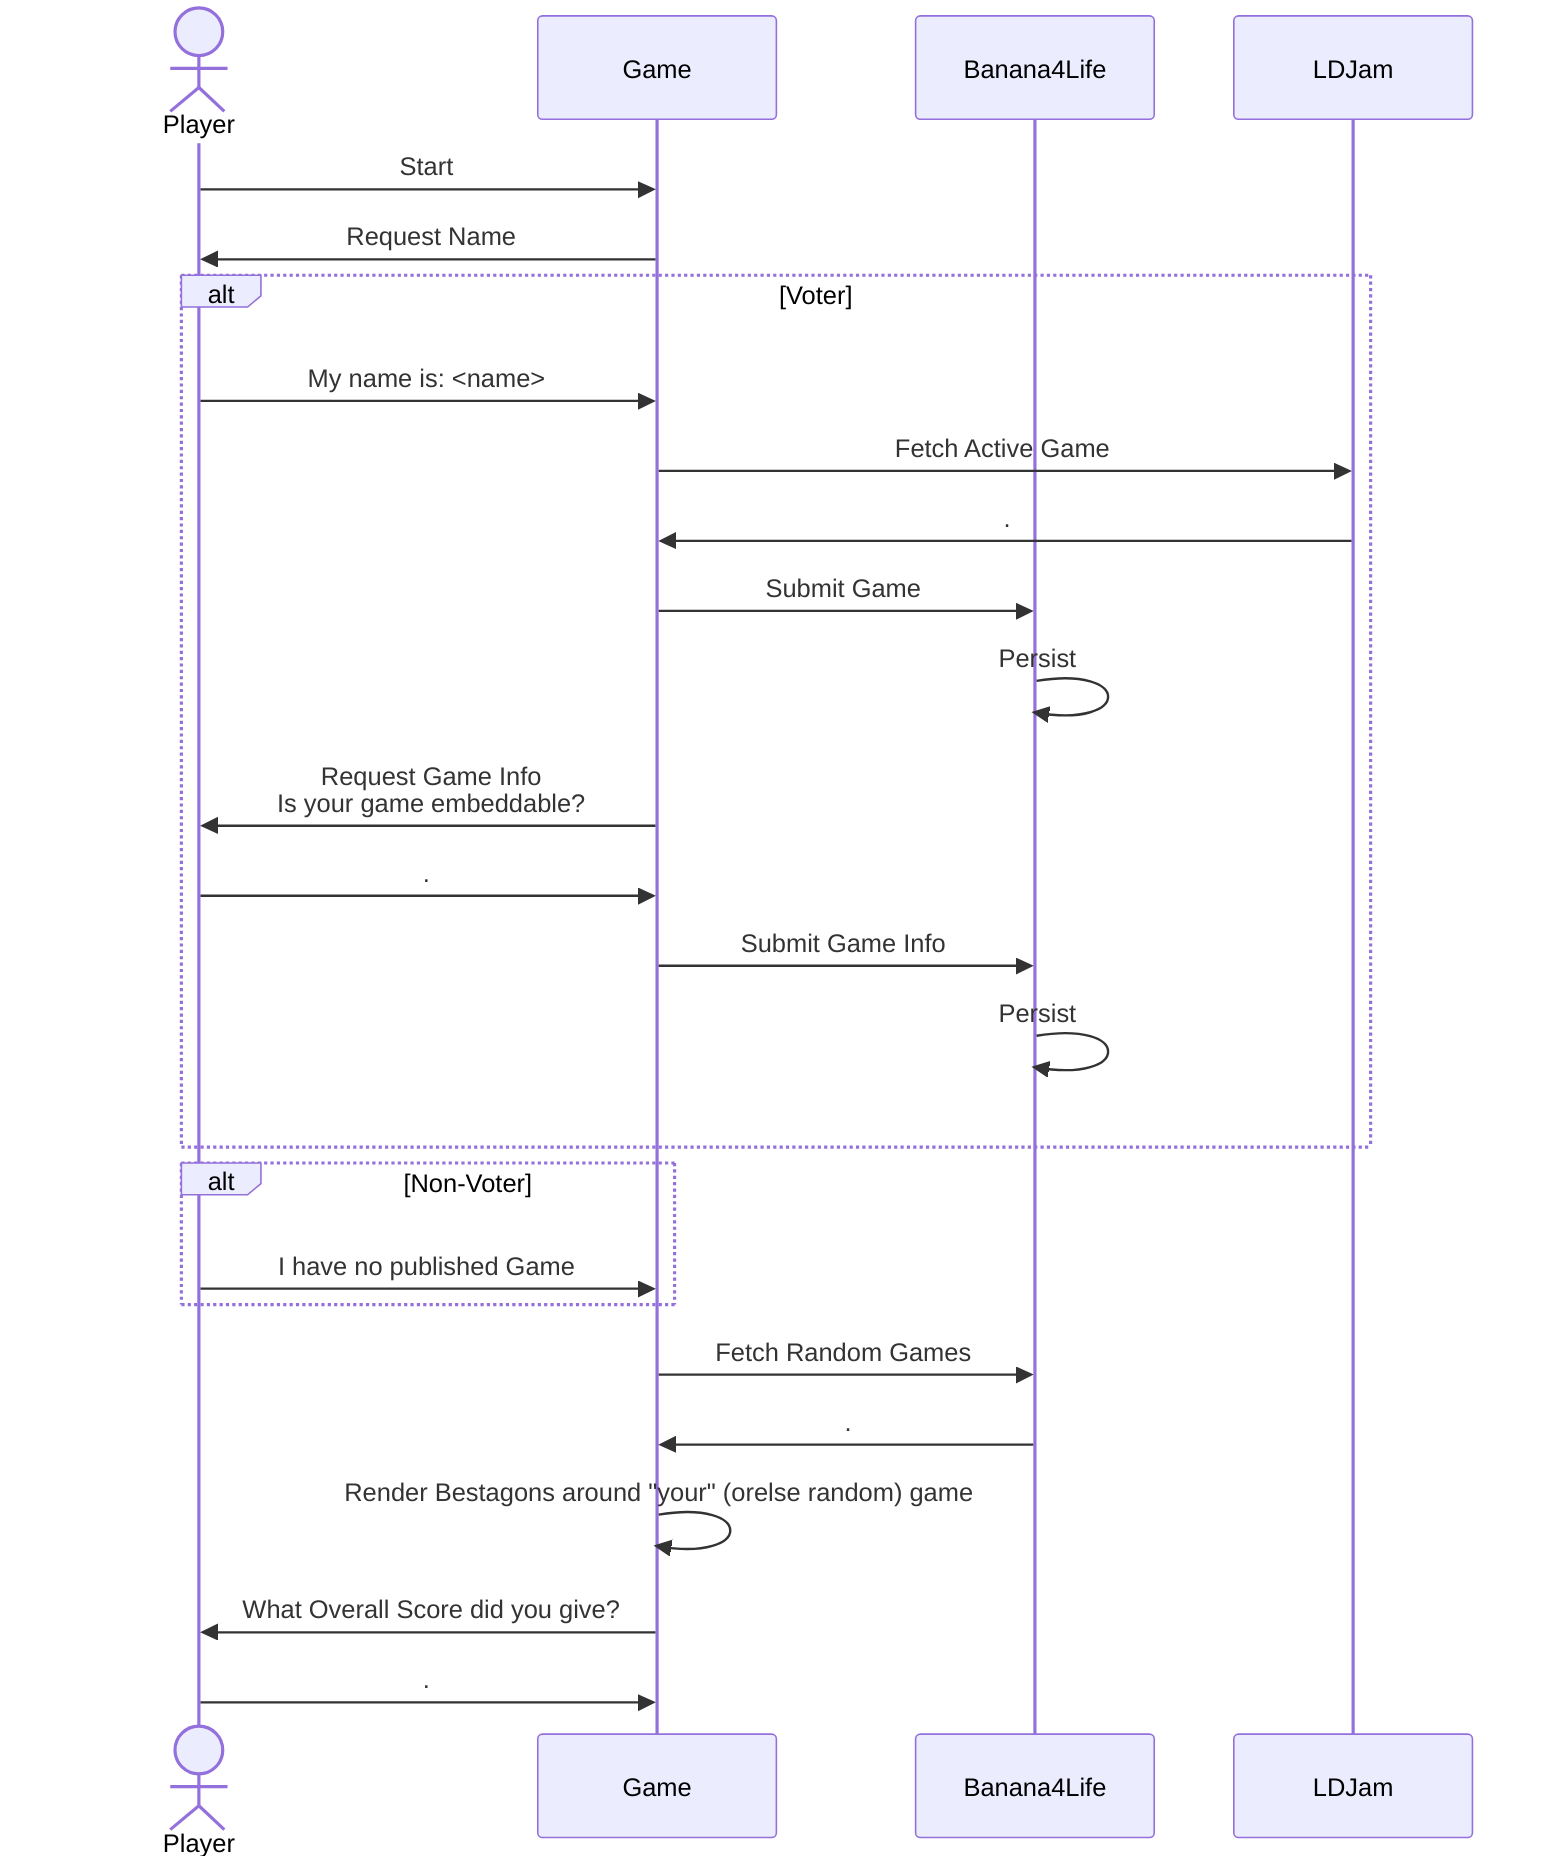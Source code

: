 sequenceDiagram
    actor P as Player
    participant G as Game
    participant B4 as Banana4Life
    participant LD as LDJam
    P ->> G: Start
    G ->> P: Request Name
    alt Voter
        P ->> G: My name is: <name>
        G ->> LD: Fetch Active Game
        LD ->> G: .
        G ->> B4: Submit Game
        B4 ->> B4: Persist
        G ->> P: Request Game Info<br>Is your game embeddable?
        P ->> G: .
        G ->> B4: Submit Game Info
        B4 ->> B4: Persist

    end
    alt Non-Voter
        P ->> G: I have no published Game

    end

    G ->> B4: Fetch Random Games
# TODO can we check if voted on by <user>?
    B4 ->> G: .
    G ->> G: Render Bestagons around "your" (orelse random) game


    G ->> P: What Overall Score did you give?
    P ->> G: .